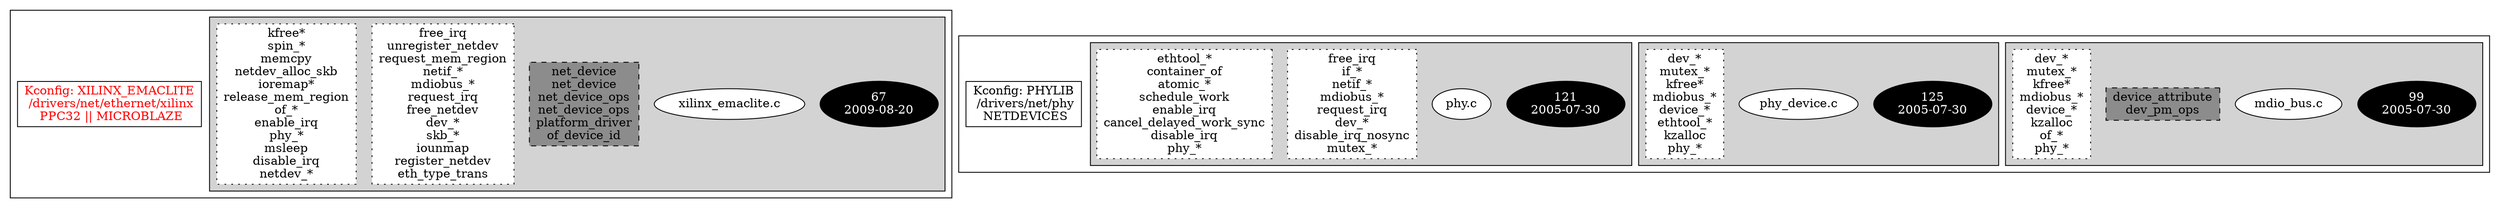 digraph Driver {
	ranksep=2;
	splines=ortho;
	//Symbol: XILINX_EMACLITE
	subgraph "cluster_XILINX_EMACLITE"{
		subgraph "cluster_xilinx_emaclite.c" {
			style=filled
			"commit_xilinx_emaclite.c" [style=filled, fillcolor=black, fontcolor=white, label="67\n2009-08-20"];
			"xilinx_emaclite.c" [style=filled, fillcolor=white, fontcolor=black, label="xilinx_emaclite.c\n"];
			"structs-xilinx_emaclite.c" [style="filled,dashed" shape=box, fillcolor=grey55, fontcolor=black, label="net_device\nnet_device\nnet_device_ops\nnet_device_ops\nplatform_driver\nof_device_id\n"];
			"funccall2-xilinx_emaclite.c" [style="filled,dotted" shape=box, fillcolor=white, fontcolor=black, label="free_irq\nunregister_netdev\nrequest_mem_region\nnetif_*\nmdiobus_*\nrequest_irq\nfree_netdev\ndev_*\nskb_*\niounmap\nregister_netdev\neth_type_trans\n"];
			"funccall1-xilinx_emaclite.c" [style="filled,dotted" shape=box, fillcolor=white, fontcolor=black, label="kfree*\nspin_*\nmemcpy\nnetdev_alloc_skb\nioremap*\nrelease_mem_region\nof_*\nenable_irq\nphy_*\nmsleep\ndisable_irq\nnetdev_*\n"];
		}
		"K:XILINX_EMACLITE" [label="Kconfig: XILINX_EMACLITE\n /drivers/net/ethernet/xilinx\n  PPC32 || MICROBLAZE ", shape=box, fontcolor=red];
	}
	//Symbol: PHYLIB
	subgraph "cluster_PHYLIB"{
		subgraph "cluster_mdio_bus.c" {
			style=filled
			"commit_mdio_bus.c" [style=filled, fillcolor=black, fontcolor=white, label="99\n2005-07-30"];
			"mdio_bus.c" [style=filled, fillcolor=white, fontcolor=black, label="mdio_bus.c\n"];
			"structs-mdio_bus.c" [style="filled,dashed" shape=box, fillcolor=grey55, fontcolor=black, label="device_attribute\ndev_pm_ops\n"];
			"funccall0-mdio_bus.c" [style="filled,dotted" shape=box, fillcolor=white, fontcolor=black, label="dev_*\nmutex_*\nkfree*\nmdiobus_*\ndevice_*\nkzalloc\nof_*\nphy_*\n"];
		}
		subgraph "cluster_phy_device.c" {
			style=filled
			"commit_phy_device.c" [style=filled, fillcolor=black, fontcolor=white, label="125\n2005-07-30"];
			"phy_device.c" [style=filled, fillcolor=white, fontcolor=black, label="phy_device.c\n"];
			"funccall0-phy_device.c" [style="filled,dotted" shape=box, fillcolor=white, fontcolor=black, label="dev_*\nmutex_*\nkfree*\nmdiobus_*\ndevice_*\nethtool_*\nkzalloc\nphy_*\n"];
		}
		subgraph "cluster_phy.c" {
			style=filled
			"commit_phy.c" [style=filled, fillcolor=black, fontcolor=white, label="121\n2005-07-30"];
			"phy.c" [style=filled, fillcolor=white, fontcolor=black, label="phy.c\n"];
			"funccall2-phy.c" [style="filled,dotted" shape=box, fillcolor=white, fontcolor=black, label="free_irq\nif_*\nnetif_*\nmdiobus_*\nrequest_irq\ndev_*\ndisable_irq_nosync\nmutex_*\n"];
			"funccall1-phy.c" [style="filled,dotted" shape=box, fillcolor=white, fontcolor=black, label="ethtool_*\ncontainer_of\natomic_*\nschedule_work\nenable_irq\ncancel_delayed_work_sync\ndisable_irq\nphy_*\n"];
		}
		"K:PHYLIB" [label="Kconfig: PHYLIB\n /drivers/net/phy\n  NETDEVICES ", shape=box];
	}
}
